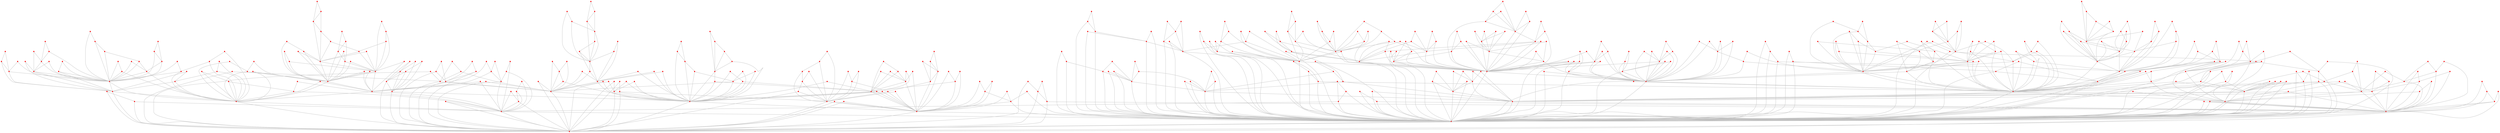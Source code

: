 graph {
	0 [color=red shape=point]
	1 [color=red shape=point]
	2 [color=red shape=point]
	3 [color=red shape=point]
	4 [color=red shape=point]
	5 [color=red shape=point]
	6 [color=red shape=point]
	7 [color=red shape=point]
	8 [color=red shape=point]
	9 [color=red shape=point]
	10 [color=red shape=point]
	11 [color=red shape=point]
	12 [color=red shape=point]
	13 [color=red shape=point]
	14 [color=red shape=point]
	15 [color=red shape=point]
	16 [color=red shape=point]
	17 [color=red shape=point]
	18 [color=red shape=point]
	19 [color=red shape=point]
	20 [color=red shape=point]
	21 [color=red shape=point]
	22 [color=red shape=point]
	23 [color=red shape=point]
	24 [color=red shape=point]
	25 [color=red shape=point]
	26 [color=red shape=point]
	27 [color=red shape=point]
	28 [color=red shape=point]
	29 [color=red shape=point]
	30 [color=red shape=point]
	31 [color=red shape=point]
	32 [color=red shape=point]
	33 [color=red shape=point]
	34 [color=red shape=point]
	35 [color=red shape=point]
	36 [color=red shape=point]
	37 [color=red shape=point]
	38 [color=red shape=point]
	39 [color=red shape=point]
	40 [color=red shape=point]
	41 [color=red shape=point]
	42 [color=red shape=point]
	43 [color=red shape=point]
	44 [color=red shape=point]
	45 [color=red shape=point]
	46 [color=red shape=point]
	47 [color=red shape=point]
	48 [color=red shape=point]
	49 [color=red shape=point]
	50 [color=red shape=point]
	51 [color=red shape=point]
	52 [color=red shape=point]
	53 [color=red shape=point]
	54 [color=red shape=point]
	55 [color=red shape=point]
	56 [color=red shape=point]
	57 [color=red shape=point]
	58 [color=red shape=point]
	59 [color=red shape=point]
	60 [color=red shape=point]
	61 [color=red shape=point]
	62 [color=red shape=point]
	63 [color=red shape=point]
	64 [color=red shape=point]
	65 [color=red shape=point]
	66 [color=red shape=point]
	67 [color=red shape=point]
	68 [color=red shape=point]
	69 [color=red shape=point]
	70 [color=red shape=point]
	71 [color=red shape=point]
	72 [color=red shape=point]
	73 [color=red shape=point]
	74 [color=red shape=point]
	75 [color=red shape=point]
	76 [color=red shape=point]
	77 [color=red shape=point]
	78 [color=red shape=point]
	79 [color=red shape=point]
	80 [color=red shape=point]
	81 [color=red shape=point]
	82 [color=red shape=point]
	83 [color=red shape=point]
	84 [color=red shape=point]
	85 [color=red shape=point]
	86 [color=red shape=point]
	87 [color=red shape=point]
	88 [color=red shape=point]
	89 [color=red shape=point]
	90 [color=red shape=point]
	91 [color=red shape=point]
	92 [color=red shape=point]
	93 [color=red shape=point]
	94 [color=red shape=point]
	95 [color=red shape=point]
	96 [color=red shape=point]
	97 [color=red shape=point]
	98 [color=red shape=point]
	99 [color=red shape=point]
	100 [color=red shape=point]
	101 [color=red shape=point]
	102 [color=red shape=point]
	103 [color=red shape=point]
	104 [color=red shape=point]
	105 [color=red shape=point]
	106 [color=red shape=point]
	107 [color=red shape=point]
	108 [color=red shape=point]
	109 [color=red shape=point]
	110 [color=red shape=point]
	111 [color=red shape=point]
	112 [color=red shape=point]
	113 [color=red shape=point]
	114 [color=red shape=point]
	115 [color=red shape=point]
	116 [color=red shape=point]
	117 [color=red shape=point]
	118 [color=red shape=point]
	119 [color=red shape=point]
	120 [color=red shape=point]
	121 [color=red shape=point]
	122 [color=red shape=point]
	123 [color=red shape=point]
	124 [color=red shape=point]
	125 [color=red shape=point]
	126 [color=red shape=point]
	127 [color=red shape=point]
	128 [color=red shape=point]
	129 [color=red shape=point]
	130 [color=red shape=point]
	131 [color=red shape=point]
	132 [color=red shape=point]
	133 [color=red shape=point]
	134 [color=red shape=point]
	135 [color=red shape=point]
	136 [color=red shape=point]
	137 [color=red shape=point]
	138 [color=red shape=point]
	139 [color=red shape=point]
	140 [color=red shape=point]
	141 [color=red shape=point]
	142 [color=red shape=point]
	143 [color=red shape=point]
	144 [color=red shape=point]
	145 [color=red shape=point]
	146 [color=red shape=point]
	147 [color=red shape=point]
	148 [color=red shape=point]
	149 [color=red shape=point]
	150 [color=red shape=point]
	151 [color=red shape=point]
	152 [color=red shape=point]
	153 [color=red shape=point]
	154 [color=red shape=point]
	155 [color=red shape=point]
	156 [color=red shape=point]
	157 [color=red shape=point]
	158 [color=red shape=point]
	159 [color=red shape=point]
	160 [color=red shape=point]
	161 [color=red shape=point]
	162 [color=red shape=point]
	163 [color=red shape=point]
	164 [color=red shape=point]
	165 [color=red shape=point]
	166 [color=red shape=point]
	167 [color=red shape=point]
	168 [color=red shape=point]
	169 [color=red shape=point]
	170 [color=red shape=point]
	171 [color=red shape=point]
	172 [color=red shape=point]
	173 [color=red shape=point]
	174 [color=red shape=point]
	175 [color=red shape=point]
	176 [color=red shape=point]
	177 [color=red shape=point]
	178 [color=red shape=point]
	179 [color=red shape=point]
	180 [color=red shape=point]
	181 [color=red shape=point]
	182 [color=red shape=point]
	183 [color=red shape=point]
	184 [color=red shape=point]
	185 [color=red shape=point]
	186 [color=red shape=point]
	187 [color=red shape=point]
	188 [color=red shape=point]
	189 [color=red shape=point]
	190 [color=red shape=point]
	191 [color=red shape=point]
	192 [color=red shape=point]
	193 [color=red shape=point]
	194 [color=red shape=point]
	195 [color=red shape=point]
	196 [color=red shape=point]
	197 [color=red shape=point]
	198 [color=red shape=point]
	199 [color=red shape=point]
	200 [color=red shape=point]
	201 [color=red shape=point]
	202 [color=red shape=point]
	203 [color=red shape=point]
	204 [color=red shape=point]
	205 [color=red shape=point]
	206 [color=red shape=point]
	207 [color=red shape=point]
	208 [color=red shape=point]
	209 [color=red shape=point]
	210 [color=red shape=point]
	211 [color=red shape=point]
	212 [color=red shape=point]
	213 [color=red shape=point]
	214 [color=red shape=point]
	215 [color=red shape=point]
	216 [color=red shape=point]
	217 [color=red shape=point]
	218 [color=red shape=point]
	219 [color=red shape=point]
	220 [color=red shape=point]
	221 [color=red shape=point]
	222 [color=red shape=point]
	223 [color=red shape=point]
	224 [color=red shape=point]
	225 [color=red shape=point]
	226 [color=red shape=point]
	227 [color=red shape=point]
	228 [color=red shape=point]
	229 [color=red shape=point]
	230 [color=red shape=point]
	231 [color=red shape=point]
	232 [color=red shape=point]
	233 [color=red shape=point]
	234 [color=red shape=point]
	235 [color=red shape=point]
	236 [color=red shape=point]
	237 [color=red shape=point]
	238 [color=red shape=point]
	239 [color=red shape=point]
	240 [color=red shape=point]
	241 [color=red shape=point]
	242 [color=red shape=point]
	243 [color=red shape=point]
	244 [color=red shape=point]
	245 [color=red shape=point]
	246 [color=red shape=point]
	247 [color=red shape=point]
	248 [color=red shape=point]
	249 [color=red shape=point]
	250 [color=red shape=point]
	251 [color=red shape=point]
	252 [color=red shape=point]
	253 [color=red shape=point]
	254 [color=red shape=point]
	255 [color=red shape=point]
	256 [color=red shape=point]
	257 [color=red shape=point]
	258 [color=red shape=point]
	259 [color=red shape=point]
	260 [color=red shape=point]
	261 [color=red shape=point]
	262 [color=red shape=point]
	263 [color=red shape=point]
	264 [color=red shape=point]
	265 [color=red shape=point]
	266 [color=red shape=point]
	267 [color=red shape=point]
	268 [color=red shape=point]
	269 [color=red shape=point]
	270 [color=red shape=point]
	271 [color=red shape=point]
	272 [color=red shape=point]
	273 [color=red shape=point]
	274 [color=red shape=point]
	275 [color=red shape=point]
	276 [color=red shape=point]
	277 [color=red shape=point]
	278 [color=red shape=point]
	279 [color=red shape=point]
	280 [color=red shape=point]
	281 [color=red shape=point]
	282 [color=red shape=point]
	283 [color=red shape=point]
	284 [color=red shape=point]
	285 [color=red shape=point]
	286 [color=red shape=point]
	287 [color=red shape=point]
	288 [color=red shape=point]
	289 [color=red shape=point]
	290 [color=red shape=point]
	291 [color=red shape=point]
	292 [color=red shape=point]
	293 [color=red shape=point]
	294 [color=red shape=point]
	295 [color=red shape=point]
	296 [color=red shape=point]
	297 [color=red shape=point]
	298 [color=red shape=point]
	299 [color=red shape=point]
	300 [color=red shape=point]
	301 [color=red shape=point]
	302 [color=red shape=point]
	303 [color=red shape=point]
	304 [color=red shape=point]
	305 [color=red shape=point]
	306 [color=red shape=point]
	307 [color=red shape=point]
	308 [color=red shape=point]
	309 [color=red shape=point]
	310 [color=red shape=point]
	311 [color=red shape=point]
	312 [color=red shape=point]
	313 [color=red shape=point]
	314 [color=red shape=point]
	315 [color=red shape=point]
	316 [color=red shape=point]
	317 [color=red shape=point]
	318 [color=red shape=point]
	319 [color=red shape=point]
	320 [color=red shape=point]
	321 [color=red shape=point]
	322 [color=red shape=point]
	323 [color=red shape=point]
	324 [color=red shape=point]
	325 [color=red shape=point]
	326 [color=red shape=point]
	327 [color=red shape=point]
	328 [color=red shape=point]
	329 [color=red shape=point]
	330 [color=red shape=point]
	331 [color=red shape=point]
	332 [color=red shape=point]
	333 [color=red shape=point]
	334 [color=red shape=point]
	335 [color=red shape=point]
	336 [color=red shape=point]
	337 [color=red shape=point]
	338 [color=red shape=point]
	339 [color=red shape=point]
	340 [color=red shape=point]
	341 [color=red shape=point]
	342 [color=red shape=point]
	343 [color=red shape=point]
	344 [color=red shape=point]
	345 [color=red shape=point]
	346 [color=red shape=point]
	347 [color=red shape=point]
	348 [color=red shape=point]
	349 [color=red shape=point]
	350 [color=red shape=point]
	351 [color=red shape=point]
	352 [color=red shape=point]
	353 [color=red shape=point]
	354 [color=red shape=point]
	355 [color=red shape=point]
	356 [color=red shape=point]
	357 [color=red shape=point]
	358 [color=red shape=point]
	359 [color=red shape=point]
	360 [color=red shape=point]
	361 [color=red shape=point]
	362 [color=red shape=point]
	363 [color=red shape=point]
	364 [color=red shape=point]
	365 [color=red shape=point]
	366 [color=red shape=point]
	367 [color=red shape=point]
	368 [color=red shape=point]
	369 [color=red shape=point]
	370 [color=red shape=point]
	371 [color=red shape=point]
	372 [color=red shape=point]
	373 [color=red shape=point]
	374 [color=red shape=point]
	375 [color=red shape=point]
	376 [color=red shape=point]
	377 [color=red shape=point]
	378 [color=red shape=point]
	379 [color=red shape=point]
	380 [color=red shape=point]
	381 [color=red shape=point]
	382 [color=red shape=point]
	383 [color=red shape=point]
	384 [color=red shape=point]
	385 [color=red shape=point]
	386 [color=red shape=point]
	387 [color=red shape=point]
	388 [color=red shape=point]
	389 [color=red shape=point]
	390 [color=red shape=point]
	391 [color=red shape=point]
	392 [color=red shape=point]
	393 [color=red shape=point]
	394 [color=red shape=point]
	395 [color=red shape=point]
	396 [color=red shape=point]
	397 [color=red shape=point]
	398 [color=red shape=point]
	399 [color=red shape=point]
	400 [color=red shape=point]
	401 [color=red shape=point]
	402 [color=red shape=point]
	403 [color=red shape=point]
	404 [color=red shape=point]
	405 [color=red shape=point]
	406 [color=red shape=point]
	407 [color=red shape=point]
	408 [color=red shape=point]
	409 [color=red shape=point]
	410 [color=red shape=point]
	411 [color=red shape=point]
	412 [color=red shape=point]
	413 [color=red shape=point]
	414 [color=red shape=point]
	415 [color=red shape=point]
	416 [color=red shape=point]
	417 [color=red shape=point]
	418 [color=red shape=point]
	419 [color=red shape=point]
	420 [color=red shape=point]
	421 [color=red shape=point]
	422 [color=red shape=point]
	423 [color=red shape=point]
	424 [color=red shape=point]
	425 [color=red shape=point]
	426 [color=red shape=point]
	427 [color=red shape=point]
	428 [color=red shape=point]
	429 [color=red shape=point]
	430 [color=red shape=point]
	431 [color=red shape=point]
	432 [color=red shape=point]
	433 [color=red shape=point]
	434 [color=red shape=point]
	435 [color=red shape=point]
	436 [color=red shape=point]
	437 [color=red shape=point]
	438 [color=red shape=point]
	439 [color=red shape=point]
	440 [color=red shape=point]
	441 [color=red shape=point]
	442 [color=red shape=point]
	443 [color=red shape=point]
	444 [color=red shape=point]
	445 [color=red shape=point]
	446 [color=red shape=point]
	447 [color=red shape=point]
	448 [color=red shape=point]
	449 [color=red shape=point]
	450 [color=red shape=point]
	451 [color=red shape=point]
	452 [color=red shape=point]
	453 [color=red shape=point]
	454 [color=red shape=point]
	455 [color=red shape=point]
	456 [color=red shape=point]
	457 [color=red shape=point]
	458 [color=red shape=point]
	459 [color=red shape=point]
	460 [color=red shape=point]
	461 [color=red shape=point]
	462 [color=red shape=point]
	463 [color=red shape=point]
	464 [color=red shape=point]
	465 [color=red shape=point]
	466 [color=red shape=point]
	467 [color=red shape=point]
	468 [color=red shape=point]
	469 [color=red shape=point]
	470 [color=red shape=point]
	471 [color=red shape=point]
	472 [color=red shape=point]
	473 [color=red shape=point]
	474 [color=red shape=point]
	475 [color=red shape=point]
	476 [color=red shape=point]
	477 [color=red shape=point]
	478 [color=red shape=point]
	479 [color=red shape=point]
	480 [color=red shape=point]
	481 [color=red shape=point]
	482 [color=red shape=point]
	483 [color=red shape=point]
	484 [color=red shape=point]
	485 [color=red shape=point]
	486 [color=red shape=point]
	487 [color=red shape=point]
	488 [color=red shape=point]
	489 [color=red shape=point]
	490 [color=red shape=point]
	491 [color=red shape=point]
	492 [color=red shape=point]
	493 [color=red shape=point]
	494 [color=red shape=point]
	495 [color=red shape=point]
	496 [color=red shape=point]
	497 [color=red shape=point]
	498 [color=red shape=point]
	499 [color=red shape=point]
	0 -- 1 [color=gray]
	1 -- 2 [color=gray]
	0 -- 2 [color=gray]
	3 -- 1 [color=gray]
	3 -- 2 [color=gray]
	4 -- 0 [color=gray]
	4 -- 1 [color=gray]
	5 -- 4 [color=gray]
	5 -- 1 [color=gray]
	6 -- 5 [color=gray]
	6 -- 1 [color=gray]
	7 -- 3 [color=gray]
	7 -- 2 [color=gray]
	8 -- 1 [color=gray]
	8 -- 2 [color=gray]
	9 -- 6 [color=gray]
	9 -- 1 [color=gray]
	10 -- 8 [color=gray]
	10 -- 2 [color=gray]
	11 -- 9 [color=gray]
	11 -- 1 [color=gray]
	12 -- 5 [color=gray]
	12 -- 4 [color=gray]
	13 -- 6 [color=gray]
	13 -- 5 [color=gray]
	14 -- 4 [color=gray]
	14 -- 0 [color=gray]
	15 -- 10 [color=gray]
	15 -- 2 [color=gray]
	16 -- 10 [color=gray]
	16 -- 2 [color=gray]
	17 -- 9 [color=gray]
	17 -- 6 [color=gray]
	18 -- 11 [color=gray]
	18 -- 1 [color=gray]
	19 -- 5 [color=gray]
	19 -- 1 [color=gray]
	20 -- 0 [color=gray]
	20 -- 1 [color=gray]
	21 -- 20 [color=gray]
	21 -- 1 [color=gray]
	22 -- 9 [color=gray]
	22 -- 1 [color=gray]
	23 -- 15 [color=gray]
	23 -- 2 [color=gray]
	24 -- 7 [color=gray]
	24 -- 3 [color=gray]
	25 -- 13 [color=gray]
	25 -- 5 [color=gray]
	26 -- 11 [color=gray]
	26 -- 1 [color=gray]
	27 -- 16 [color=gray]
	27 -- 10 [color=gray]
	28 -- 24 [color=gray]
	28 -- 7 [color=gray]
	29 -- 13 [color=gray]
	29 -- 6 [color=gray]
	30 -- 26 [color=gray]
	30 -- 1 [color=gray]
	31 -- 22 [color=gray]
	31 -- 9 [color=gray]
	32 -- 20 [color=gray]
	32 -- 1 [color=gray]
	33 -- 3 [color=gray]
	33 -- 2 [color=gray]
	34 -- 23 [color=gray]
	34 -- 15 [color=gray]
	35 -- 0 [color=gray]
	35 -- 2 [color=gray]
	36 -- 12 [color=gray]
	36 -- 5 [color=gray]
	37 -- 27 [color=gray]
	37 -- 16 [color=gray]
	38 -- 6 [color=gray]
	38 -- 5 [color=gray]
	39 -- 16 [color=gray]
	39 -- 2 [color=gray]
	40 -- 5 [color=gray]
	40 -- 1 [color=gray]
	41 -- 22 [color=gray]
	41 -- 9 [color=gray]
	42 -- 29 [color=gray]
	42 -- 6 [color=gray]
	43 -- 7 [color=gray]
	43 -- 2 [color=gray]
	44 -- 27 [color=gray]
	44 -- 10 [color=gray]
	45 -- 43 [color=gray]
	45 -- 7 [color=gray]
	46 -- 40 [color=gray]
	46 -- 1 [color=gray]
	47 -- 28 [color=gray]
	47 -- 24 [color=gray]
	48 -- 40 [color=gray]
	48 -- 1 [color=gray]
	49 -- 25 [color=gray]
	49 -- 13 [color=gray]
	50 -- 41 [color=gray]
	50 -- 9 [color=gray]
	51 -- 14 [color=gray]
	51 -- 4 [color=gray]
	52 -- 20 [color=gray]
	52 -- 0 [color=gray]
	53 -- 40 [color=gray]
	53 -- 1 [color=gray]
	54 -- 20 [color=gray]
	54 -- 1 [color=gray]
	55 -- 4 [color=gray]
	55 -- 0 [color=gray]
	56 -- 23 [color=gray]
	56 -- 15 [color=gray]
	57 -- 11 [color=gray]
	57 -- 9 [color=gray]
	58 -- 54 [color=gray]
	58 -- 1 [color=gray]
	59 -- 40 [color=gray]
	59 -- 5 [color=gray]
	60 -- 11 [color=gray]
	60 -- 9 [color=gray]
	61 -- 32 [color=gray]
	61 -- 1 [color=gray]
	62 -- 53 [color=gray]
	62 -- 1 [color=gray]
	63 -- 28 [color=gray]
	63 -- 7 [color=gray]
	64 -- 45 [color=gray]
	64 -- 7 [color=gray]
	65 -- 0 [color=gray]
	65 -- 1 [color=gray]
	66 -- 31 [color=gray]
	66 -- 22 [color=gray]
	67 -- 0 [color=gray]
	67 -- 2 [color=gray]
	68 -- 50 [color=gray]
	68 -- 9 [color=gray]
	69 -- 9 [color=gray]
	69 -- 6 [color=gray]
	70 -- 20 [color=gray]
	70 -- 1 [color=gray]
	71 -- 27 [color=gray]
	71 -- 16 [color=gray]
	72 -- 47 [color=gray]
	72 -- 28 [color=gray]
	73 -- 5 [color=gray]
	73 -- 1 [color=gray]
	74 -- 7 [color=gray]
	74 -- 3 [color=gray]
	75 -- 18 [color=gray]
	75 -- 1 [color=gray]
	76 -- 16 [color=gray]
	76 -- 2 [color=gray]
	77 -- 25 [color=gray]
	77 -- 13 [color=gray]
	78 -- 14 [color=gray]
	78 -- 0 [color=gray]
	79 -- 45 [color=gray]
	79 -- 7 [color=gray]
	80 -- 17 [color=gray]
	80 -- 9 [color=gray]
	81 -- 24 [color=gray]
	81 -- 3 [color=gray]
	82 -- 32 [color=gray]
	82 -- 1 [color=gray]
	83 -- 73 [color=gray]
	83 -- 1 [color=gray]
	84 -- 76 [color=gray]
	84 -- 2 [color=gray]
	85 -- 72 [color=gray]
	85 -- 47 [color=gray]
	86 -- 6 [color=gray]
	86 -- 1 [color=gray]
	87 -- 47 [color=gray]
	87 -- 28 [color=gray]
	88 -- 75 [color=gray]
	88 -- 1 [color=gray]
	89 -- 45 [color=gray]
	89 -- 43 [color=gray]
	90 -- 59 [color=gray]
	90 -- 5 [color=gray]
	91 -- 32 [color=gray]
	91 -- 1 [color=gray]
	92 -- 18 [color=gray]
	92 -- 1 [color=gray]
	93 -- 59 [color=gray]
	93 -- 5 [color=gray]
	94 -- 34 [color=gray]
	94 -- 23 [color=gray]
	95 -- 54 [color=gray]
	95 -- 1 [color=gray]
	96 -- 53 [color=gray]
	96 -- 1 [color=gray]
	97 -- 93 [color=gray]
	97 -- 59 [color=gray]
	98 -- 72 [color=gray]
	98 -- 28 [color=gray]
	99 -- 52 [color=gray]
	99 -- 0 [color=gray]
	100 -- 79 [color=gray]
	100 -- 45 [color=gray]
	101 -- 22 [color=gray]
	101 -- 1 [color=gray]
	102 -- 45 [color=gray]
	102 -- 43 [color=gray]
	103 -- 58 [color=gray]
	103 -- 54 [color=gray]
	104 -- 34 [color=gray]
	104 -- 15 [color=gray]
	105 -- 43 [color=gray]
	105 -- 7 [color=gray]
	106 -- 79 [color=gray]
	106 -- 7 [color=gray]
	107 -- 13 [color=gray]
	107 -- 5 [color=gray]
	108 -- 8 [color=gray]
	108 -- 1 [color=gray]
	109 -- 9 [color=gray]
	109 -- 6 [color=gray]
	110 -- 26 [color=gray]
	110 -- 1 [color=gray]
	111 -- 10 [color=gray]
	111 -- 8 [color=gray]
	112 -- 38 [color=gray]
	112 -- 5 [color=gray]
	113 -- 77 [color=gray]
	113 -- 13 [color=gray]
	114 -- 111 [color=gray]
	114 -- 10 [color=gray]
	115 -- 60 [color=gray]
	115 -- 9 [color=gray]
	116 -- 69 [color=gray]
	116 -- 6 [color=gray]
	117 -- 111 [color=gray]
	117 -- 8 [color=gray]
	118 -- 41 [color=gray]
	118 -- 22 [color=gray]
	119 -- 85 [color=gray]
	119 -- 72 [color=gray]
	120 -- 80 [color=gray]
	120 -- 9 [color=gray]
	121 -- 47 [color=gray]
	121 -- 28 [color=gray]
	122 -- 52 [color=gray]
	122 -- 20 [color=gray]
	123 -- 9 [color=gray]
	123 -- 1 [color=gray]
	124 -- 96 [color=gray]
	124 -- 53 [color=gray]
	125 -- 16 [color=gray]
	125 -- 10 [color=gray]
	126 -- 96 [color=gray]
	126 -- 53 [color=gray]
	127 -- 83 [color=gray]
	127 -- 1 [color=gray]
	128 -- 8 [color=gray]
	128 -- 2 [color=gray]
	129 -- 109 [color=gray]
	129 -- 6 [color=gray]
	130 -- 127 [color=gray]
	130 -- 83 [color=gray]
	131 -- 35 [color=gray]
	131 -- 0 [color=gray]
	132 -- 95 [color=gray]
	132 -- 54 [color=gray]
	133 -- 25 [color=gray]
	133 -- 5 [color=gray]
	134 -- 27 [color=gray]
	134 -- 10 [color=gray]
	135 -- 127 [color=gray]
	135 -- 1 [color=gray]
	136 -- 119 [color=gray]
	136 -- 72 [color=gray]
	137 -- 60 [color=gray]
	137 -- 11 [color=gray]
	138 -- 120 [color=gray]
	138 -- 80 [color=gray]
	139 -- 120 [color=gray]
	139 -- 80 [color=gray]
	140 -- 67 [color=gray]
	140 -- 2 [color=gray]
	141 -- 3 [color=gray]
	141 -- 2 [color=gray]
	142 -- 97 [color=gray]
	142 -- 59 [color=gray]
	143 -- 128 [color=gray]
	143 -- 8 [color=gray]
	144 -- 111 [color=gray]
	144 -- 10 [color=gray]
	145 -- 16 [color=gray]
	145 -- 10 [color=gray]
	146 -- 78 [color=gray]
	146 -- 0 [color=gray]
	147 -- 81 [color=gray]
	147 -- 24 [color=gray]
	148 -- 112 [color=gray]
	148 -- 38 [color=gray]
	149 -- 143 [color=gray]
	149 -- 128 [color=gray]
	150 -- 45 [color=gray]
	150 -- 7 [color=gray]
	151 -- 9 [color=gray]
	151 -- 6 [color=gray]
	152 -- 141 [color=gray]
	152 -- 3 [color=gray]
	153 -- 12 [color=gray]
	153 -- 4 [color=gray]
	154 -- 123 [color=gray]
	154 -- 9 [color=gray]
	155 -- 28 [color=gray]
	155 -- 24 [color=gray]
	156 -- 150 [color=gray]
	156 -- 45 [color=gray]
	157 -- 117 [color=gray]
	157 -- 111 [color=gray]
	158 -- 26 [color=gray]
	158 -- 11 [color=gray]
	159 -- 107 [color=gray]
	159 -- 5 [color=gray]
	160 -- 45 [color=gray]
	160 -- 43 [color=gray]
	161 -- 93 [color=gray]
	161 -- 59 [color=gray]
	162 -- 6 [color=gray]
	162 -- 1 [color=gray]
	163 -- 132 [color=gray]
	163 -- 95 [color=gray]
	164 -- 54 [color=gray]
	164 -- 20 [color=gray]
	165 -- 156 [color=gray]
	165 -- 45 [color=gray]
	166 -- 83 [color=gray]
	166 -- 1 [color=gray]
	167 -- 76 [color=gray]
	167 -- 2 [color=gray]
	168 -- 32 [color=gray]
	168 -- 1 [color=gray]
	169 -- 128 [color=gray]
	169 -- 2 [color=gray]
	170 -- 47 [color=gray]
	170 -- 28 [color=gray]
	171 -- 29 [color=gray]
	171 -- 13 [color=gray]
	172 -- 161 [color=gray]
	172 -- 93 [color=gray]
	173 -- 60 [color=gray]
	173 -- 11 [color=gray]
	174 -- 117 [color=gray]
	174 -- 111 [color=gray]
	175 -- 27 [color=gray]
	175 -- 10 [color=gray]
	176 -- 72 [color=gray]
	176 -- 28 [color=gray]
	177 -- 108 [color=gray]
	177 -- 8 [color=gray]
	178 -- 82 [color=gray]
	178 -- 1 [color=gray]
	179 -- 128 [color=gray]
	179 -- 2 [color=gray]
	180 -- 135 [color=gray]
	180 -- 1 [color=gray]
	181 -- 10 [color=gray]
	181 -- 2 [color=gray]
	182 -- 92 [color=gray]
	182 -- 18 [color=gray]
	183 -- 77 [color=gray]
	183 -- 13 [color=gray]
	184 -- 106 [color=gray]
	184 -- 7 [color=gray]
	185 -- 9 [color=gray]
	185 -- 1 [color=gray]
	186 -- 18 [color=gray]
	186 -- 11 [color=gray]
	187 -- 142 [color=gray]
	187 -- 59 [color=gray]
	188 -- 108 [color=gray]
	188 -- 8 [color=gray]
	189 -- 39 [color=gray]
	189 -- 2 [color=gray]
	190 -- 182 [color=gray]
	190 -- 92 [color=gray]
	191 -- 91 [color=gray]
	191 -- 1 [color=gray]
	192 -- 97 [color=gray]
	192 -- 93 [color=gray]
	193 -- 38 [color=gray]
	193 -- 5 [color=gray]
	194 -- 140 [color=gray]
	194 -- 2 [color=gray]
	195 -- 6 [color=gray]
	195 -- 1 [color=gray]
	196 -- 115 [color=gray]
	196 -- 60 [color=gray]
	197 -- 39 [color=gray]
	197 -- 2 [color=gray]
	198 -- 56 [color=gray]
	198 -- 15 [color=gray]
	199 -- 150 [color=gray]
	199 -- 45 [color=gray]
	200 -- 60 [color=gray]
	200 -- 9 [color=gray]
	201 -- 81 [color=gray]
	201 -- 3 [color=gray]
	202 -- 3 [color=gray]
	202 -- 1 [color=gray]
	203 -- 71 [color=gray]
	203 -- 27 [color=gray]
	204 -- 102 [color=gray]
	204 -- 45 [color=gray]
	205 -- 0 [color=gray]
	205 -- 1 [color=gray]
	206 -- 95 [color=gray]
	206 -- 1 [color=gray]
	207 -- 48 [color=gray]
	207 -- 40 [color=gray]
	208 -- 25 [color=gray]
	208 -- 5 [color=gray]
	209 -- 172 [color=gray]
	209 -- 93 [color=gray]
	210 -- 49 [color=gray]
	210 -- 13 [color=gray]
	211 -- 125 [color=gray]
	211 -- 16 [color=gray]
	212 -- 68 [color=gray]
	212 -- 9 [color=gray]
	213 -- 153 [color=gray]
	213 -- 4 [color=gray]
	214 -- 128 [color=gray]
	214 -- 8 [color=gray]
	215 -- 182 [color=gray]
	215 -- 18 [color=gray]
	216 -- 136 [color=gray]
	216 -- 72 [color=gray]
	217 -- 10 [color=gray]
	217 -- 8 [color=gray]
	218 -- 165 [color=gray]
	218 -- 45 [color=gray]
	219 -- 54 [color=gray]
	219 -- 1 [color=gray]
	220 -- 107 [color=gray]
	220 -- 13 [color=gray]
	221 -- 20 [color=gray]
	221 -- 0 [color=gray]
	222 -- 97 [color=gray]
	222 -- 59 [color=gray]
	223 -- 208 [color=gray]
	223 -- 25 [color=gray]
	224 -- 143 [color=gray]
	224 -- 8 [color=gray]
	225 -- 25 [color=gray]
	225 -- 5 [color=gray]
	226 -- 213 [color=gray]
	226 -- 153 [color=gray]
	227 -- 14 [color=gray]
	227 -- 4 [color=gray]
	228 -- 85 [color=gray]
	228 -- 47 [color=gray]
	229 -- 224 [color=gray]
	229 -- 8 [color=gray]
	230 -- 3 [color=gray]
	230 -- 2 [color=gray]
	231 -- 117 [color=gray]
	231 -- 111 [color=gray]
	232 -- 213 [color=gray]
	232 -- 4 [color=gray]
	233 -- 69 [color=gray]
	233 -- 6 [color=gray]
	234 -- 80 [color=gray]
	234 -- 17 [color=gray]
	235 -- 212 [color=gray]
	235 -- 68 [color=gray]
	236 -- 116 [color=gray]
	236 -- 69 [color=gray]
	237 -- 102 [color=gray]
	237 -- 45 [color=gray]
	238 -- 121 [color=gray]
	238 -- 28 [color=gray]
	239 -- 144 [color=gray]
	239 -- 10 [color=gray]
	240 -- 179 [color=gray]
	240 -- 2 [color=gray]
	241 -- 80 [color=gray]
	241 -- 9 [color=gray]
	242 -- 177 [color=gray]
	242 -- 8 [color=gray]
	243 -- 50 [color=gray]
	243 -- 9 [color=gray]
	244 -- 146 [color=gray]
	244 -- 0 [color=gray]
	245 -- 145 [color=gray]
	245 -- 10 [color=gray]
	246 -- 169 [color=gray]
	246 -- 128 [color=gray]
	247 -- 238 [color=gray]
	247 -- 121 [color=gray]
	248 -- 229 [color=gray]
	248 -- 224 [color=gray]
	249 -- 13 [color=gray]
	249 -- 5 [color=gray]
	250 -- 126 [color=gray]
	250 -- 96 [color=gray]
	251 -- 245 [color=gray]
	251 -- 10 [color=gray]
	252 -- 123 [color=gray]
	252 -- 1 [color=gray]
	253 -- 181 [color=gray]
	253 -- 2 [color=gray]
	254 -- 31 [color=gray]
	254 -- 9 [color=gray]
	255 -- 137 [color=gray]
	255 -- 11 [color=gray]
	256 -- 31 [color=gray]
	256 -- 22 [color=gray]
	257 -- 111 [color=gray]
	257 -- 10 [color=gray]
	258 -- 42 [color=gray]
	258 -- 6 [color=gray]
	259 -- 246 [color=gray]
	259 -- 128 [color=gray]
	260 -- 157 [color=gray]
	260 -- 111 [color=gray]
	261 -- 161 [color=gray]
	261 -- 93 [color=gray]
	262 -- 42 [color=gray]
	262 -- 6 [color=gray]
	263 -- 109 [color=gray]
	263 -- 6 [color=gray]
	264 -- 61 [color=gray]
	264 -- 1 [color=gray]
	265 -- 68 [color=gray]
	265 -- 9 [color=gray]
	266 -- 187 [color=gray]
	266 -- 59 [color=gray]
	267 -- 222 [color=gray]
	267 -- 59 [color=gray]
	268 -- 140 [color=gray]
	268 -- 67 [color=gray]
	269 -- 251 [color=gray]
	269 -- 10 [color=gray]
	270 -- 204 [color=gray]
	270 -- 102 [color=gray]
	271 -- 101 [color=gray]
	271 -- 22 [color=gray]
	272 -- 160 [color=gray]
	272 -- 43 [color=gray]
	273 -- 16 [color=gray]
	273 -- 2 [color=gray]
	274 -- 16 [color=gray]
	274 -- 2 [color=gray]
	275 -- 220 [color=gray]
	275 -- 13 [color=gray]
	276 -- 203 [color=gray]
	276 -- 27 [color=gray]
	277 -- 216 [color=gray]
	277 -- 136 [color=gray]
	278 -- 147 [color=gray]
	278 -- 81 [color=gray]
	279 -- 181 [color=gray]
	279 -- 2 [color=gray]
	280 -- 158 [color=gray]
	280 -- 11 [color=gray]
	281 -- 239 [color=gray]
	281 -- 10 [color=gray]
	282 -- 281 [color=gray]
	282 -- 239 [color=gray]
	283 -- 22 [color=gray]
	283 -- 1 [color=gray]
	284 -- 52 [color=gray]
	284 -- 0 [color=gray]
	285 -- 105 [color=gray]
	285 -- 7 [color=gray]
	286 -- 95 [color=gray]
	286 -- 1 [color=gray]
	287 -- 263 [color=gray]
	287 -- 109 [color=gray]
	288 -- 112 [color=gray]
	288 -- 5 [color=gray]
	289 -- 173 [color=gray]
	289 -- 60 [color=gray]
	290 -- 272 [color=gray]
	290 -- 160 [color=gray]
	291 -- 117 [color=gray]
	291 -- 8 [color=gray]
	292 -- 8 [color=gray]
	292 -- 2 [color=gray]
	293 -- 82 [color=gray]
	293 -- 1 [color=gray]
	294 -- 69 [color=gray]
	294 -- 6 [color=gray]
	295 -- 0 [color=gray]
	295 -- 1 [color=gray]
	296 -- 75 [color=gray]
	296 -- 1 [color=gray]
	297 -- 102 [color=gray]
	297 -- 43 [color=gray]
	298 -- 21 [color=gray]
	298 -- 20 [color=gray]
	299 -- 261 [color=gray]
	299 -- 161 [color=gray]
	300 -- 20 [color=gray]
	300 -- 0 [color=gray]
	301 -- 31 [color=gray]
	301 -- 9 [color=gray]
	302 -- 203 [color=gray]
	302 -- 71 [color=gray]
	303 -- 192 [color=gray]
	303 -- 93 [color=gray]
	304 -- 32 [color=gray]
	304 -- 1 [color=gray]
	305 -- 160 [color=gray]
	305 -- 45 [color=gray]
	306 -- 164 [color=gray]
	306 -- 54 [color=gray]
	307 -- 220 [color=gray]
	307 -- 107 [color=gray]
	308 -- 35 [color=gray]
	308 -- 2 [color=gray]
	309 -- 74 [color=gray]
	309 -- 7 [color=gray]
	310 -- 11 [color=gray]
	310 -- 1 [color=gray]
	311 -- 17 [color=gray]
	311 -- 9 [color=gray]
	312 -- 284 [color=gray]
	312 -- 0 [color=gray]
	313 -- 12 [color=gray]
	313 -- 5 [color=gray]
	314 -- 32 [color=gray]
	314 -- 20 [color=gray]
	315 -- 123 [color=gray]
	315 -- 9 [color=gray]
	316 -- 220 [color=gray]
	316 -- 13 [color=gray]
	317 -- 200 [color=gray]
	317 -- 60 [color=gray]
	318 -- 42 [color=gray]
	318 -- 6 [color=gray]
	319 -- 19 [color=gray]
	319 -- 1 [color=gray]
	320 -- 288 [color=gray]
	320 -- 112 [color=gray]
	321 -- 72 [color=gray]
	321 -- 47 [color=gray]
	322 -- 286 [color=gray]
	322 -- 1 [color=gray]
	323 -- 302 [color=gray]
	323 -- 203 [color=gray]
	324 -- 141 [color=gray]
	324 -- 3 [color=gray]
	325 -- 150 [color=gray]
	325 -- 45 [color=gray]
	326 -- 26 [color=gray]
	326 -- 1 [color=gray]
	327 -- 36 [color=gray]
	327 -- 5 [color=gray]
	328 -- 113 [color=gray]
	328 -- 13 [color=gray]
	329 -- 159 [color=gray]
	329 -- 5 [color=gray]
	330 -- 192 [color=gray]
	330 -- 93 [color=gray]
	331 -- 328 [color=gray]
	331 -- 113 [color=gray]
	332 -- 28 [color=gray]
	332 -- 24 [color=gray]
	333 -- 201 [color=gray]
	333 -- 3 [color=gray]
	334 -- 229 [color=gray]
	334 -- 224 [color=gray]
	335 -- 63 [color=gray]
	335 -- 28 [color=gray]
	336 -- 5 [color=gray]
	336 -- 1 [color=gray]
	337 -- 225 [color=gray]
	337 -- 25 [color=gray]
	338 -- 226 [color=gray]
	338 -- 213 [color=gray]
	339 -- 33 [color=gray]
	339 -- 2 [color=gray]
	340 -- 301 [color=gray]
	340 -- 31 [color=gray]
	341 -- 9 [color=gray]
	341 -- 6 [color=gray]
	342 -- 323 [color=gray]
	342 -- 203 [color=gray]
	343 -- 265 [color=gray]
	343 -- 68 [color=gray]
	344 -- 111 [color=gray]
	344 -- 8 [color=gray]
	345 -- 21 [color=gray]
	345 -- 1 [color=gray]
	346 -- 186 [color=gray]
	346 -- 11 [color=gray]
	347 -- 298 [color=gray]
	347 -- 21 [color=gray]
	348 -- 24 [color=gray]
	348 -- 3 [color=gray]
	349 -- 269 [color=gray]
	349 -- 251 [color=gray]
	350 -- 288 [color=gray]
	350 -- 5 [color=gray]
	351 -- 109 [color=gray]
	351 -- 9 [color=gray]
	352 -- 218 [color=gray]
	352 -- 45 [color=gray]
	353 -- 280 [color=gray]
	353 -- 158 [color=gray]
	354 -- 145 [color=gray]
	354 -- 10 [color=gray]
	355 -- 204 [color=gray]
	355 -- 45 [color=gray]
	356 -- 317 [color=gray]
	356 -- 60 [color=gray]
	357 -- 167 [color=gray]
	357 -- 76 [color=gray]
	358 -- 95 [color=gray]
	358 -- 1 [color=gray]
	359 -- 284 [color=gray]
	359 -- 0 [color=gray]
	360 -- 267 [color=gray]
	360 -- 222 [color=gray]
	361 -- 186 [color=gray]
	361 -- 11 [color=gray]
	362 -- 271 [color=gray]
	362 -- 101 [color=gray]
	363 -- 202 [color=gray]
	363 -- 1 [color=gray]
	364 -- 114 [color=gray]
	364 -- 10 [color=gray]
	365 -- 51 [color=gray]
	365 -- 14 [color=gray]
	366 -- 282 [color=gray]
	366 -- 239 [color=gray]
	367 -- 296 [color=gray]
	367 -- 1 [color=gray]
	368 -- 124 [color=gray]
	368 -- 53 [color=gray]
	369 -- 90 [color=gray]
	369 -- 5 [color=gray]
	370 -- 342 [color=gray]
	370 -- 203 [color=gray]
	371 -- 228 [color=gray]
	371 -- 47 [color=gray]
	372 -- 344 [color=gray]
	372 -- 8 [color=gray]
	373 -- 259 [color=gray]
	373 -- 128 [color=gray]
	374 -- 159 [color=gray]
	374 -- 5 [color=gray]
	375 -- 54 [color=gray]
	375 -- 1 [color=gray]
	376 -- 199 [color=gray]
	376 -- 45 [color=gray]
	377 -- 39 [color=gray]
	377 -- 16 [color=gray]
	378 -- 195 [color=gray]
	378 -- 6 [color=gray]
	379 -- 42 [color=gray]
	379 -- 6 [color=gray]
	380 -- 65 [color=gray]
	380 -- 1 [color=gray]
	381 -- 145 [color=gray]
	381 -- 10 [color=gray]
	382 -- 275 [color=gray]
	382 -- 220 [color=gray]
	383 -- 77 [color=gray]
	383 -- 25 [color=gray]
	384 -- 162 [color=gray]
	384 -- 1 [color=gray]
	385 -- 344 [color=gray]
	385 -- 8 [color=gray]
	386 -- 211 [color=gray]
	386 -- 16 [color=gray]
	387 -- 367 [color=gray]
	387 -- 296 [color=gray]
	388 -- 146 [color=gray]
	388 -- 78 [color=gray]
	389 -- 315 [color=gray]
	389 -- 9 [color=gray]
	390 -- 183 [color=gray]
	390 -- 13 [color=gray]
	391 -- 342 [color=gray]
	391 -- 203 [color=gray]
	392 -- 18 [color=gray]
	392 -- 1 [color=gray]
	393 -- 247 [color=gray]
	393 -- 238 [color=gray]
	394 -- 373 [color=gray]
	394 -- 128 [color=gray]
	395 -- 328 [color=gray]
	395 -- 13 [color=gray]
	396 -- 120 [color=gray]
	396 -- 80 [color=gray]
	397 -- 105 [color=gray]
	397 -- 43 [color=gray]
	398 -- 149 [color=gray]
	398 -- 128 [color=gray]
	399 -- 298 [color=gray]
	399 -- 20 [color=gray]
	400 -- 255 [color=gray]
	400 -- 137 [color=gray]
	401 -- 391 [color=gray]
	401 -- 342 [color=gray]
	402 -- 16 [color=gray]
	402 -- 10 [color=gray]
	403 -- 115 [color=gray]
	403 -- 60 [color=gray]
	404 -- 121 [color=gray]
	404 -- 28 [color=gray]
	405 -- 303 [color=gray]
	405 -- 192 [color=gray]
	406 -- 154 [color=gray]
	406 -- 123 [color=gray]
	407 -- 355 [color=gray]
	407 -- 204 [color=gray]
	408 -- 275 [color=gray]
	408 -- 220 [color=gray]
	409 -- 107 [color=gray]
	409 -- 5 [color=gray]
	410 -- 384 [color=gray]
	410 -- 162 [color=gray]
	411 -- 131 [color=gray]
	411 -- 0 [color=gray]
	412 -- 276 [color=gray]
	412 -- 27 [color=gray]
	413 -- 181 [color=gray]
	413 -- 10 [color=gray]
	414 -- 21 [color=gray]
	414 -- 1 [color=gray]
	415 -- 235 [color=gray]
	415 -- 68 [color=gray]
	416 -- 55 [color=gray]
	416 -- 0 [color=gray]
	417 -- 149 [color=gray]
	417 -- 128 [color=gray]
	418 -- 8 [color=gray]
	418 -- 2 [color=gray]
	419 -- 173 [color=gray]
	419 -- 60 [color=gray]
	420 -- 195 [color=gray]
	420 -- 6 [color=gray]
	421 -- 319 [color=gray]
	421 -- 19 [color=gray]
	422 -- 303 [color=gray]
	422 -- 192 [color=gray]
	423 -- 30 [color=gray]
	423 -- 1 [color=gray]
	424 -- 24 [color=gray]
	424 -- 7 [color=gray]
	425 -- 378 [color=gray]
	425 -- 195 [color=gray]
	426 -- 32 [color=gray]
	426 -- 1 [color=gray]
	427 -- 382 [color=gray]
	427 -- 275 [color=gray]
	428 -- 195 [color=gray]
	428 -- 6 [color=gray]
	429 -- 10 [color=gray]
	429 -- 8 [color=gray]
	430 -- 370 [color=gray]
	430 -- 203 [color=gray]
	431 -- 366 [color=gray]
	431 -- 239 [color=gray]
	432 -- 69 [color=gray]
	432 -- 6 [color=gray]
	433 -- 376 [color=gray]
	433 -- 199 [color=gray]
	434 -- 48 [color=gray]
	434 -- 1 [color=gray]
	435 -- 89 [color=gray]
	435 -- 45 [color=gray]
	436 -- 306 [color=gray]
	436 -- 164 [color=gray]
	437 -- 32 [color=gray]
	437 -- 1 [color=gray]
	438 -- 414 [color=gray]
	438 -- 21 [color=gray]
	439 -- 363 [color=gray]
	439 -- 202 [color=gray]
	440 -- 91 [color=gray]
	440 -- 1 [color=gray]
	441 -- 271 [color=gray]
	441 -- 101 [color=gray]
	442 -- 192 [color=gray]
	442 -- 97 [color=gray]
	443 -- 298 [color=gray]
	443 -- 20 [color=gray]
	444 -- 62 [color=gray]
	444 -- 1 [color=gray]
	445 -- 226 [color=gray]
	445 -- 153 [color=gray]
	446 -- 444 [color=gray]
	446 -- 1 [color=gray]
	447 -- 147 [color=gray]
	447 -- 24 [color=gray]
	448 -- 177 [color=gray]
	448 -- 8 [color=gray]
	449 -- 371 [color=gray]
	449 -- 47 [color=gray]
	450 -- 389 [color=gray]
	450 -- 315 [color=gray]
	451 -- 289 [color=gray]
	451 -- 60 [color=gray]
	452 -- 108 [color=gray]
	452 -- 1 [color=gray]
	453 -- 405 [color=gray]
	453 -- 192 [color=gray]
	454 -- 246 [color=gray]
	454 -- 128 [color=gray]
	455 -- 181 [color=gray]
	455 -- 10 [color=gray]
	456 -- 434 [color=gray]
	456 -- 1 [color=gray]
	457 -- 298 [color=gray]
	457 -- 21 [color=gray]
	458 -- 64 [color=gray]
	458 -- 45 [color=gray]
	459 -- 51 [color=gray]
	459 -- 4 [color=gray]
	460 -- 424 [color=gray]
	460 -- 7 [color=gray]
	461 -- 117 [color=gray]
	461 -- 111 [color=gray]
	462 -- 256 [color=gray]
	462 -- 31 [color=gray]
	463 -- 161 [color=gray]
	463 -- 93 [color=gray]
	464 -- 408 [color=gray]
	464 -- 220 [color=gray]
	465 -- 153 [color=gray]
	465 -- 4 [color=gray]
	466 -- 99 [color=gray]
	466 -- 52 [color=gray]
	467 -- 365 [color=gray]
	467 -- 14 [color=gray]
	468 -- 401 [color=gray]
	468 -- 391 [color=gray]
	469 -- 120 [color=gray]
	469 -- 80 [color=gray]
	470 -- 176 [color=gray]
	470 -- 28 [color=gray]
	471 -- 400 [color=gray]
	471 -- 255 [color=gray]
	472 -- 377 [color=gray]
	472 -- 39 [color=gray]
	473 -- 309 [color=gray]
	473 -- 7 [color=gray]
	474 -- 285 [color=gray]
	474 -- 7 [color=gray]
	475 -- 74 [color=gray]
	475 -- 3 [color=gray]
	476 -- 264 [color=gray]
	476 -- 61 [color=gray]
	477 -- 330 [color=gray]
	477 -- 93 [color=gray]
	478 -- 382 [color=gray]
	478 -- 275 [color=gray]
	479 -- 211 [color=gray]
	479 -- 16 [color=gray]
	480 -- 261 [color=gray]
	480 -- 161 [color=gray]
	481 -- 170 [color=gray]
	481 -- 28 [color=gray]
	482 -- 480 [color=gray]
	482 -- 161 [color=gray]
	483 -- 286 [color=gray]
	483 -- 95 [color=gray]
	484 -- 208 [color=gray]
	484 -- 25 [color=gray]
	485 -- 277 [color=gray]
	485 -- 216 [color=gray]
	486 -- 47 [color=gray]
	486 -- 24 [color=gray]
	487 -- 78 [color=gray]
	487 -- 14 [color=gray]
	488 -- 243 [color=gray]
	488 -- 50 [color=gray]
	489 -- 453 [color=gray]
	489 -- 192 [color=gray]
	490 -- 152 [color=gray]
	490 -- 3 [color=gray]
	491 -- 123 [color=gray]
	491 -- 1 [color=gray]
	492 -- 137 [color=gray]
	492 -- 60 [color=gray]
	493 -- 322 [color=gray]
	493 -- 1 [color=gray]
	494 -- 148 [color=gray]
	494 -- 38 [color=gray]
	495 -- 334 [color=gray]
	495 -- 229 [color=gray]
	496 -- 84 [color=gray]
	496 -- 76 [color=gray]
	497 -- 75 [color=gray]
	497 -- 1 [color=gray]
	498 -- 212 [color=gray]
	498 -- 68 [color=gray]
	499 -- 63 [color=gray]
	499 -- 7 [color=gray]
}
